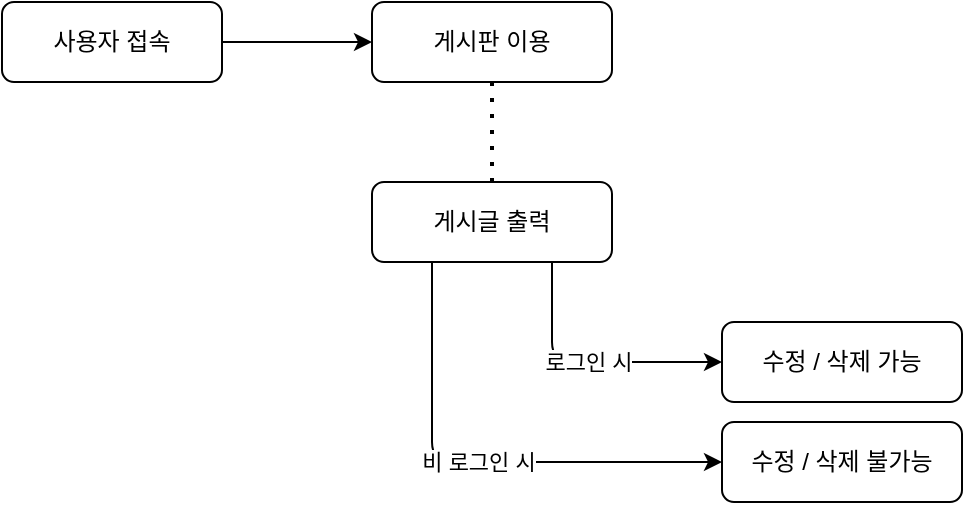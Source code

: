 <mxfile version="14.8.5" type="github">
  <diagram id="0K440dnn0x9xGIZnRLtz" name="Page-1">
    <mxGraphModel dx="1178" dy="627" grid="1" gridSize="10" guides="1" tooltips="1" connect="1" arrows="1" fold="1" page="1" pageScale="1" pageWidth="200" pageHeight="200" math="0" shadow="0">
      <root>
        <mxCell id="0" />
        <mxCell id="1" parent="0" />
        <mxCell id="n70uZZaXBDlNjVG5ATqL-3" value="" style="edgeStyle=orthogonalEdgeStyle;rounded=0;orthogonalLoop=1;jettySize=auto;html=1;" edge="1" parent="1" source="n70uZZaXBDlNjVG5ATqL-1" target="n70uZZaXBDlNjVG5ATqL-2">
          <mxGeometry relative="1" as="geometry" />
        </mxCell>
        <mxCell id="n70uZZaXBDlNjVG5ATqL-1" value="사용자 접속" style="rounded=1;whiteSpace=wrap;html=1;" vertex="1" parent="1">
          <mxGeometry x="50" y="70" width="110" height="40" as="geometry" />
        </mxCell>
        <mxCell id="n70uZZaXBDlNjVG5ATqL-2" value="게시판 이용" style="whiteSpace=wrap;html=1;rounded=1;" vertex="1" parent="1">
          <mxGeometry x="235" y="70" width="120" height="40" as="geometry" />
        </mxCell>
        <mxCell id="n70uZZaXBDlNjVG5ATqL-6" value="" style="endArrow=none;dashed=1;html=1;dashPattern=1 3;strokeWidth=2;entryX=0.5;entryY=1;entryDx=0;entryDy=0;exitX=0.5;exitY=0;exitDx=0;exitDy=0;" edge="1" parent="1" source="n70uZZaXBDlNjVG5ATqL-7" target="n70uZZaXBDlNjVG5ATqL-2">
          <mxGeometry width="50" height="50" relative="1" as="geometry">
            <mxPoint x="295" y="200" as="sourcePoint" />
            <mxPoint x="370" y="160" as="targetPoint" />
          </mxGeometry>
        </mxCell>
        <mxCell id="n70uZZaXBDlNjVG5ATqL-7" value="게시글 출력" style="whiteSpace=wrap;html=1;rounded=1;" vertex="1" parent="1">
          <mxGeometry x="235" y="160" width="120" height="40" as="geometry" />
        </mxCell>
        <mxCell id="n70uZZaXBDlNjVG5ATqL-9" value="" style="endArrow=classic;html=1;exitX=0.75;exitY=1;exitDx=0;exitDy=0;" edge="1" parent="1" source="n70uZZaXBDlNjVG5ATqL-7">
          <mxGeometry relative="1" as="geometry">
            <mxPoint x="310" y="250" as="sourcePoint" />
            <mxPoint x="410" y="250" as="targetPoint" />
            <Array as="points">
              <mxPoint x="325" y="250" />
            </Array>
          </mxGeometry>
        </mxCell>
        <mxCell id="n70uZZaXBDlNjVG5ATqL-10" value="로그인 시" style="edgeLabel;resizable=0;html=1;align=center;verticalAlign=middle;" connectable="0" vertex="1" parent="n70uZZaXBDlNjVG5ATqL-9">
          <mxGeometry relative="1" as="geometry" />
        </mxCell>
        <mxCell id="n70uZZaXBDlNjVG5ATqL-12" value="" style="endArrow=classic;html=1;exitX=0.25;exitY=1;exitDx=0;exitDy=0;entryX=0;entryY=0.5;entryDx=0;entryDy=0;" edge="1" parent="1" source="n70uZZaXBDlNjVG5ATqL-7" target="n70uZZaXBDlNjVG5ATqL-16">
          <mxGeometry relative="1" as="geometry">
            <mxPoint x="270" y="240" as="sourcePoint" />
            <mxPoint x="410" y="290" as="targetPoint" />
            <Array as="points">
              <mxPoint x="265" y="300" />
            </Array>
          </mxGeometry>
        </mxCell>
        <mxCell id="n70uZZaXBDlNjVG5ATqL-13" value="비 로그인 시" style="edgeLabel;resizable=0;html=1;align=center;verticalAlign=middle;" connectable="0" vertex="1" parent="n70uZZaXBDlNjVG5ATqL-12">
          <mxGeometry relative="1" as="geometry" />
        </mxCell>
        <mxCell id="n70uZZaXBDlNjVG5ATqL-15" value="수정 / 삭제 가능" style="whiteSpace=wrap;html=1;rounded=1;" vertex="1" parent="1">
          <mxGeometry x="410" y="230" width="120" height="40" as="geometry" />
        </mxCell>
        <mxCell id="n70uZZaXBDlNjVG5ATqL-16" value="수정 / 삭제 불가능" style="whiteSpace=wrap;html=1;rounded=1;" vertex="1" parent="1">
          <mxGeometry x="410" y="280" width="120" height="40" as="geometry" />
        </mxCell>
      </root>
    </mxGraphModel>
  </diagram>
</mxfile>
